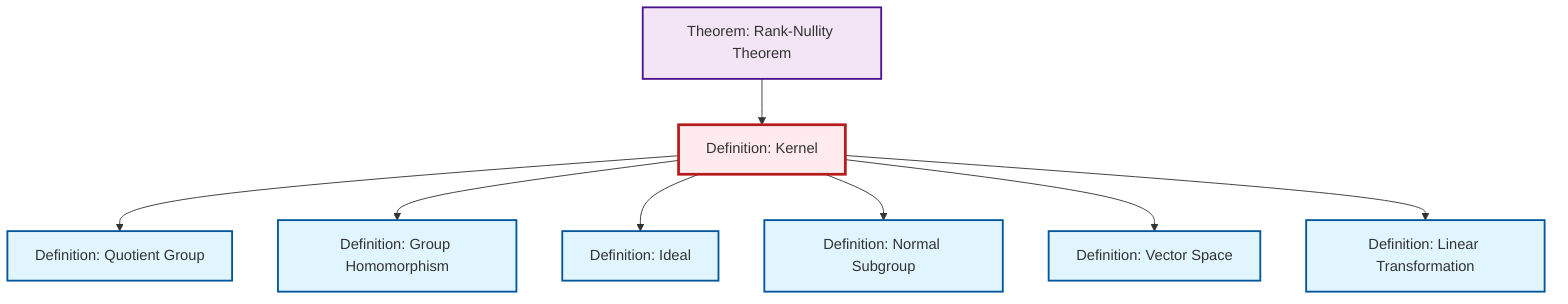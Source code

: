 graph TD
    classDef definition fill:#e1f5fe,stroke:#01579b,stroke-width:2px
    classDef theorem fill:#f3e5f5,stroke:#4a148c,stroke-width:2px
    classDef axiom fill:#fff3e0,stroke:#e65100,stroke-width:2px
    classDef example fill:#e8f5e9,stroke:#1b5e20,stroke-width:2px
    classDef current fill:#ffebee,stroke:#b71c1c,stroke-width:3px
    def-ideal["Definition: Ideal"]:::definition
    def-normal-subgroup["Definition: Normal Subgroup"]:::definition
    thm-rank-nullity["Theorem: Rank-Nullity Theorem"]:::theorem
    def-kernel["Definition: Kernel"]:::definition
    def-homomorphism["Definition: Group Homomorphism"]:::definition
    def-quotient-group["Definition: Quotient Group"]:::definition
    def-vector-space["Definition: Vector Space"]:::definition
    def-linear-transformation["Definition: Linear Transformation"]:::definition
    def-kernel --> def-quotient-group
    def-kernel --> def-homomorphism
    def-kernel --> def-ideal
    thm-rank-nullity --> def-kernel
    def-kernel --> def-normal-subgroup
    def-kernel --> def-vector-space
    def-kernel --> def-linear-transformation
    class def-kernel current